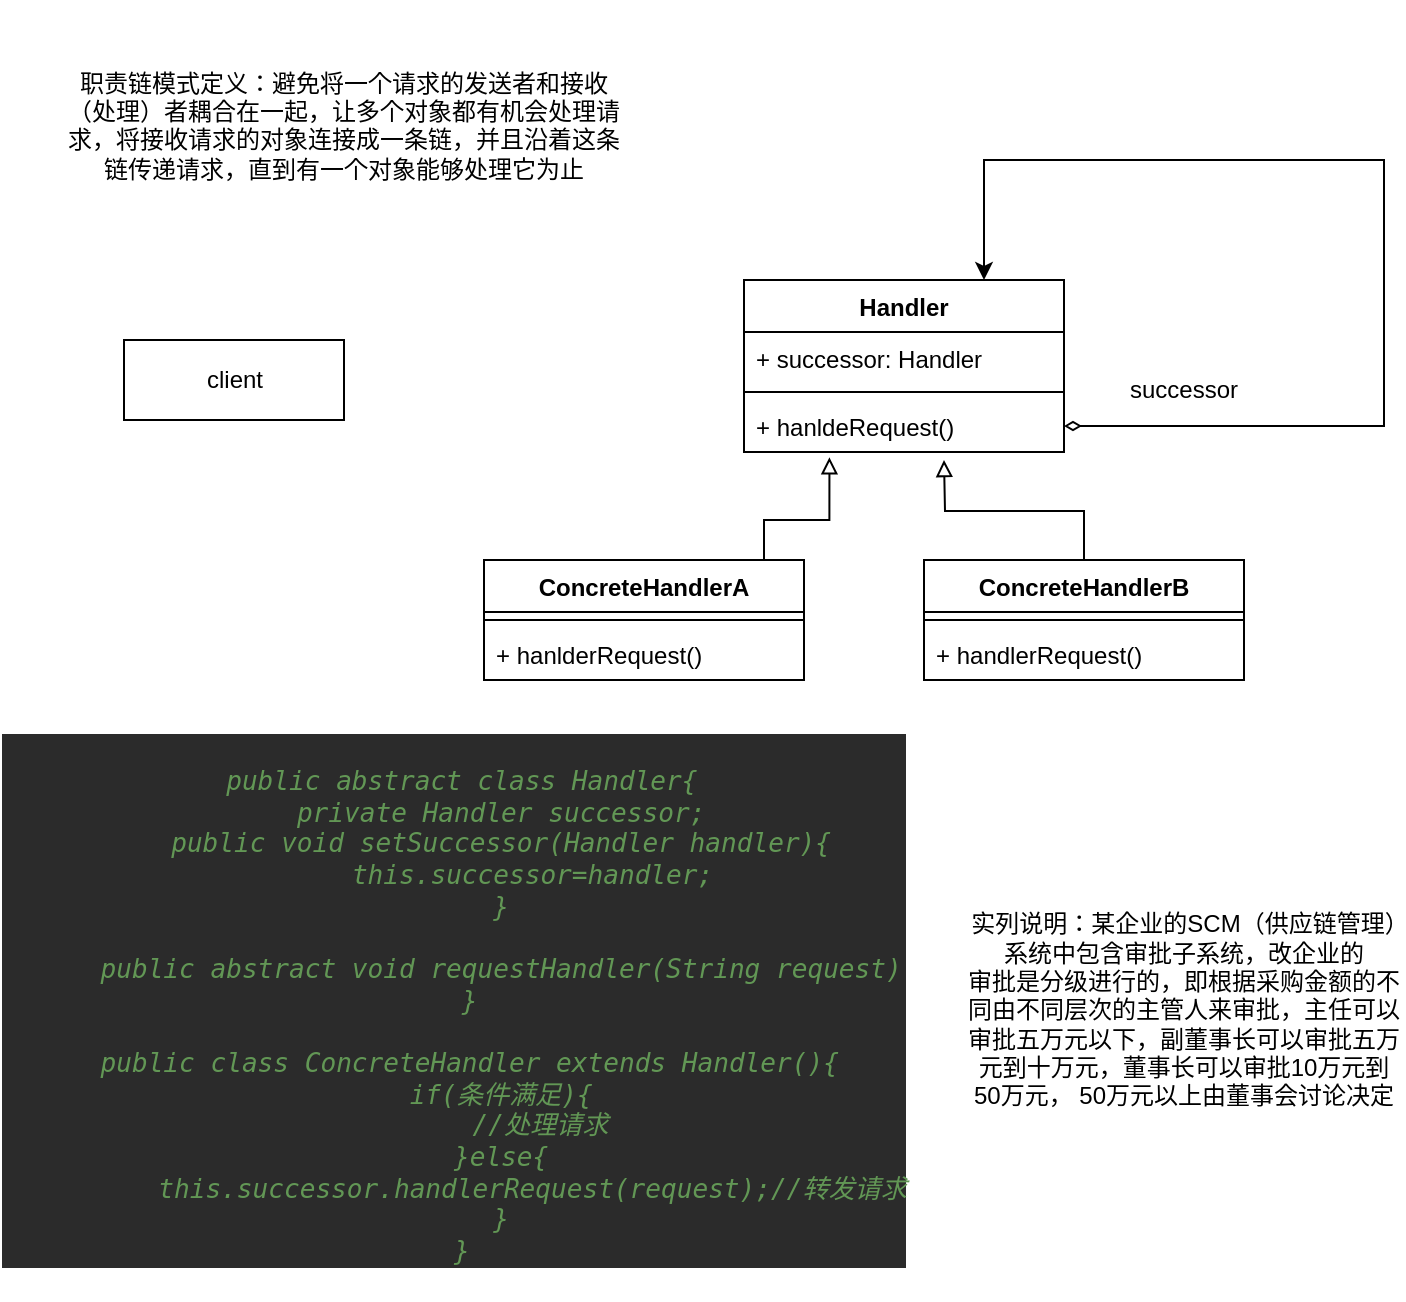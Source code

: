 <mxfile version="20.5.3" type="github">
  <diagram id="Xb1q0W9BYtOHd0QG9Tkf" name="第 1 页">
    <mxGraphModel dx="782" dy="436" grid="1" gridSize="10" guides="1" tooltips="1" connect="1" arrows="1" fold="1" page="1" pageScale="1" pageWidth="827" pageHeight="1169" math="0" shadow="0">
      <root>
        <mxCell id="0" />
        <mxCell id="1" parent="0" />
        <mxCell id="kijTvJ-pyeklT5HJPJnh-1" value="职责链模式定义：避免将一个请求的发送者和接收（处理）者耦合在一起，让多个对象都有机会处理请求，将接收请求的对象连接成一条链，并且沿着这条链传递请求，直到有一个对象能够处理它为止&lt;br&gt;&lt;br&gt;" style="text;html=1;strokeColor=none;fillColor=none;align=center;verticalAlign=middle;whiteSpace=wrap;rounded=0;" vertex="1" parent="1">
          <mxGeometry x="100" y="40" width="280" height="140" as="geometry" />
        </mxCell>
        <mxCell id="kijTvJ-pyeklT5HJPJnh-2" value="client" style="html=1;" vertex="1" parent="1">
          <mxGeometry x="130" y="210" width="110" height="40" as="geometry" />
        </mxCell>
        <mxCell id="kijTvJ-pyeklT5HJPJnh-3" value="Handler" style="swimlane;fontStyle=1;align=center;verticalAlign=top;childLayout=stackLayout;horizontal=1;startSize=26;horizontalStack=0;resizeParent=1;resizeParentMax=0;resizeLast=0;collapsible=1;marginBottom=0;" vertex="1" parent="1">
          <mxGeometry x="440" y="180" width="160" height="86" as="geometry" />
        </mxCell>
        <mxCell id="kijTvJ-pyeklT5HJPJnh-4" value="+ successor: Handler" style="text;strokeColor=none;fillColor=none;align=left;verticalAlign=top;spacingLeft=4;spacingRight=4;overflow=hidden;rotatable=0;points=[[0,0.5],[1,0.5]];portConstraint=eastwest;" vertex="1" parent="kijTvJ-pyeklT5HJPJnh-3">
          <mxGeometry y="26" width="160" height="26" as="geometry" />
        </mxCell>
        <mxCell id="kijTvJ-pyeklT5HJPJnh-5" value="" style="line;strokeWidth=1;fillColor=none;align=left;verticalAlign=middle;spacingTop=-1;spacingLeft=3;spacingRight=3;rotatable=0;labelPosition=right;points=[];portConstraint=eastwest;strokeColor=inherit;" vertex="1" parent="kijTvJ-pyeklT5HJPJnh-3">
          <mxGeometry y="52" width="160" height="8" as="geometry" />
        </mxCell>
        <mxCell id="kijTvJ-pyeklT5HJPJnh-6" value="+ hanldeRequest()" style="text;strokeColor=none;fillColor=none;align=left;verticalAlign=top;spacingLeft=4;spacingRight=4;overflow=hidden;rotatable=0;points=[[0,0.5],[1,0.5]];portConstraint=eastwest;" vertex="1" parent="kijTvJ-pyeklT5HJPJnh-3">
          <mxGeometry y="60" width="160" height="26" as="geometry" />
        </mxCell>
        <mxCell id="kijTvJ-pyeklT5HJPJnh-7" style="edgeStyle=orthogonalEdgeStyle;rounded=0;orthogonalLoop=1;jettySize=auto;html=1;entryX=0.75;entryY=0;entryDx=0;entryDy=0;startArrow=diamondThin;startFill=0;" edge="1" parent="kijTvJ-pyeklT5HJPJnh-3" source="kijTvJ-pyeklT5HJPJnh-6" target="kijTvJ-pyeklT5HJPJnh-3">
          <mxGeometry relative="1" as="geometry">
            <mxPoint x="120" y="-60" as="targetPoint" />
            <Array as="points">
              <mxPoint x="320" y="73" />
              <mxPoint x="320" y="-60" />
              <mxPoint x="120" y="-60" />
            </Array>
          </mxGeometry>
        </mxCell>
        <mxCell id="kijTvJ-pyeklT5HJPJnh-8" value="successor" style="text;html=1;strokeColor=none;fillColor=none;align=center;verticalAlign=middle;whiteSpace=wrap;rounded=0;" vertex="1" parent="1">
          <mxGeometry x="630" y="220" width="60" height="30" as="geometry" />
        </mxCell>
        <mxCell id="kijTvJ-pyeklT5HJPJnh-9" style="edgeStyle=orthogonalEdgeStyle;rounded=0;orthogonalLoop=1;jettySize=auto;html=1;entryX=0.267;entryY=1.103;entryDx=0;entryDy=0;entryPerimeter=0;startArrow=none;startFill=0;endArrow=block;endFill=0;" edge="1" parent="1" source="kijTvJ-pyeklT5HJPJnh-10" target="kijTvJ-pyeklT5HJPJnh-6">
          <mxGeometry relative="1" as="geometry">
            <Array as="points">
              <mxPoint x="450" y="300" />
              <mxPoint x="483" y="300" />
            </Array>
          </mxGeometry>
        </mxCell>
        <mxCell id="kijTvJ-pyeklT5HJPJnh-10" value="ConcreteHandlerA" style="swimlane;fontStyle=1;align=center;verticalAlign=top;childLayout=stackLayout;horizontal=1;startSize=26;horizontalStack=0;resizeParent=1;resizeParentMax=0;resizeLast=0;collapsible=1;marginBottom=0;" vertex="1" parent="1">
          <mxGeometry x="310" y="320" width="160" height="60" as="geometry" />
        </mxCell>
        <mxCell id="kijTvJ-pyeklT5HJPJnh-11" value="" style="line;strokeWidth=1;fillColor=none;align=left;verticalAlign=middle;spacingTop=-1;spacingLeft=3;spacingRight=3;rotatable=0;labelPosition=right;points=[];portConstraint=eastwest;strokeColor=inherit;" vertex="1" parent="kijTvJ-pyeklT5HJPJnh-10">
          <mxGeometry y="26" width="160" height="8" as="geometry" />
        </mxCell>
        <mxCell id="kijTvJ-pyeklT5HJPJnh-12" value="+ hanlderRequest()" style="text;strokeColor=none;fillColor=none;align=left;verticalAlign=top;spacingLeft=4;spacingRight=4;overflow=hidden;rotatable=0;points=[[0,0.5],[1,0.5]];portConstraint=eastwest;" vertex="1" parent="kijTvJ-pyeklT5HJPJnh-10">
          <mxGeometry y="34" width="160" height="26" as="geometry" />
        </mxCell>
        <mxCell id="kijTvJ-pyeklT5HJPJnh-13" style="edgeStyle=orthogonalEdgeStyle;rounded=0;orthogonalLoop=1;jettySize=auto;html=1;startArrow=none;startFill=0;endArrow=block;endFill=0;" edge="1" parent="1" source="kijTvJ-pyeklT5HJPJnh-14">
          <mxGeometry relative="1" as="geometry">
            <mxPoint x="540" y="270" as="targetPoint" />
          </mxGeometry>
        </mxCell>
        <mxCell id="kijTvJ-pyeklT5HJPJnh-14" value="ConcreteHandlerB" style="swimlane;fontStyle=1;align=center;verticalAlign=top;childLayout=stackLayout;horizontal=1;startSize=26;horizontalStack=0;resizeParent=1;resizeParentMax=0;resizeLast=0;collapsible=1;marginBottom=0;" vertex="1" parent="1">
          <mxGeometry x="530" y="320" width="160" height="60" as="geometry" />
        </mxCell>
        <mxCell id="kijTvJ-pyeklT5HJPJnh-15" value="" style="line;strokeWidth=1;fillColor=none;align=left;verticalAlign=middle;spacingTop=-1;spacingLeft=3;spacingRight=3;rotatable=0;labelPosition=right;points=[];portConstraint=eastwest;strokeColor=inherit;" vertex="1" parent="kijTvJ-pyeklT5HJPJnh-14">
          <mxGeometry y="26" width="160" height="8" as="geometry" />
        </mxCell>
        <mxCell id="kijTvJ-pyeklT5HJPJnh-16" value="+ handlerRequest()" style="text;strokeColor=none;fillColor=none;align=left;verticalAlign=top;spacingLeft=4;spacingRight=4;overflow=hidden;rotatable=0;points=[[0,0.5],[1,0.5]];portConstraint=eastwest;" vertex="1" parent="kijTvJ-pyeklT5HJPJnh-14">
          <mxGeometry y="34" width="160" height="26" as="geometry" />
        </mxCell>
        <mxCell id="kijTvJ-pyeklT5HJPJnh-17" value="&lt;pre style=&quot;background-color:#2b2b2b;color:#a9b7c6;font-family:&#39;JetBrains Mono&#39;,monospace;font-size:9.8pt;&quot;&gt;&lt;span style=&quot;color:#629755;font-style:italic;&quot;&gt;&lt;br&gt;&lt;/span&gt;&lt;span style=&quot;color:#629755;font-style:italic;&quot;&gt; public abstract class Handler{&lt;br&gt;&lt;/span&gt;&lt;span style=&quot;color:#629755;font-style:italic;&quot;&gt;      private Handler successor;&lt;br&gt;&lt;/span&gt;&lt;span style=&quot;color:#629755;font-style:italic;&quot;&gt;      public void setSuccessor(Handler handler){&lt;br&gt;&lt;/span&gt;&lt;span style=&quot;color:#629755;font-style:italic;&quot;&gt;          this.successor=handler;&lt;br&gt;&lt;/span&gt;&lt;span style=&quot;color:#629755;font-style:italic;&quot;&gt;      }&lt;br&gt;&lt;/span&gt;&lt;span style=&quot;color:#629755;font-style:italic;&quot;&gt; &lt;br&gt;&lt;/span&gt;&lt;span style=&quot;color:#629755;font-style:italic;&quot;&gt;      public abstract void requestHandler(String request)&lt;br&gt;&lt;/span&gt;&lt;span style=&quot;color:#629755;font-style:italic;&quot;&gt;  }&lt;br&gt;&lt;/span&gt;&lt;span style=&quot;color:#629755;font-style:italic;&quot;&gt; &lt;br&gt;&lt;/span&gt;&lt;span style=&quot;color:#629755;font-style:italic;&quot;&gt;  public class ConcreteHandler extends Handler(){&lt;br&gt;&lt;/span&gt;&lt;span style=&quot;color:#629755;font-style:italic;&quot;&gt;      if(&lt;/span&gt;&lt;span style=&quot;color:#629755;font-style:italic;font-family:&#39;宋体&#39;,monospace;&quot;&gt;条件满足&lt;/span&gt;&lt;span style=&quot;color:#629755;font-style:italic;&quot;&gt;){&lt;br&gt;&lt;/span&gt;&lt;span style=&quot;color:#629755;font-style:italic;&quot;&gt;           //&lt;/span&gt;&lt;span style=&quot;color:#629755;font-style:italic;font-family:&#39;宋体&#39;,monospace;&quot;&gt;处理请求&lt;br&gt;&lt;/span&gt;&lt;span style=&quot;color:#629755;font-style:italic;font-family:&#39;宋体&#39;,monospace;&quot;&gt; &lt;/span&gt;&lt;span style=&quot;color:#629755;font-style:italic;&quot;&gt;     }else{&lt;br&gt;&lt;/span&gt;&lt;span style=&quot;color:#629755;font-style:italic;&quot;&gt;          this.successor.handlerRequest(request);//&lt;/span&gt;&lt;span style=&quot;color:#629755;font-style:italic;font-family:&#39;宋体&#39;,monospace;&quot;&gt;转发请求&lt;br&gt;&lt;/span&gt;&lt;span style=&quot;color:#629755;font-style:italic;font-family:&#39;宋体&#39;,monospace;&quot;&gt; &lt;/span&gt;&lt;span style=&quot;color:#629755;font-style:italic;&quot;&gt;     }&lt;br&gt;&lt;/span&gt;&lt;span style=&quot;color:#629755;font-style:italic;&quot;&gt; &lt;/span&gt;&lt;span style=&quot;color:#629755;font-style:italic;&quot;&gt;}&lt;/span&gt;&lt;br&gt;&lt;/pre&gt;" style="text;html=1;strokeColor=none;fillColor=none;align=center;verticalAlign=middle;whiteSpace=wrap;rounded=0;" vertex="1" parent="1">
          <mxGeometry x="90" y="390" width="410" height="300" as="geometry" />
        </mxCell>
        <mxCell id="kijTvJ-pyeklT5HJPJnh-18" value="实列说明：某企业的SCM（供应链管理）系统中包含审批子系统，改企业的&lt;br&gt;审批是分级进行的，即根据采购金额的不同由不同层次的主管人来审批，主任可以审批五万元以下，副董事长可以审批五万元到十万元，董事长可以审批10万元到50万元，&lt;span style=&quot;white-space: pre;&quot;&gt;	&lt;/span&gt;50万元以上由董事会讨论决定" style="text;html=1;strokeColor=none;fillColor=none;align=center;verticalAlign=middle;whiteSpace=wrap;rounded=0;" vertex="1" parent="1">
          <mxGeometry x="550" y="430" width="220" height="230" as="geometry" />
        </mxCell>
      </root>
    </mxGraphModel>
  </diagram>
</mxfile>
